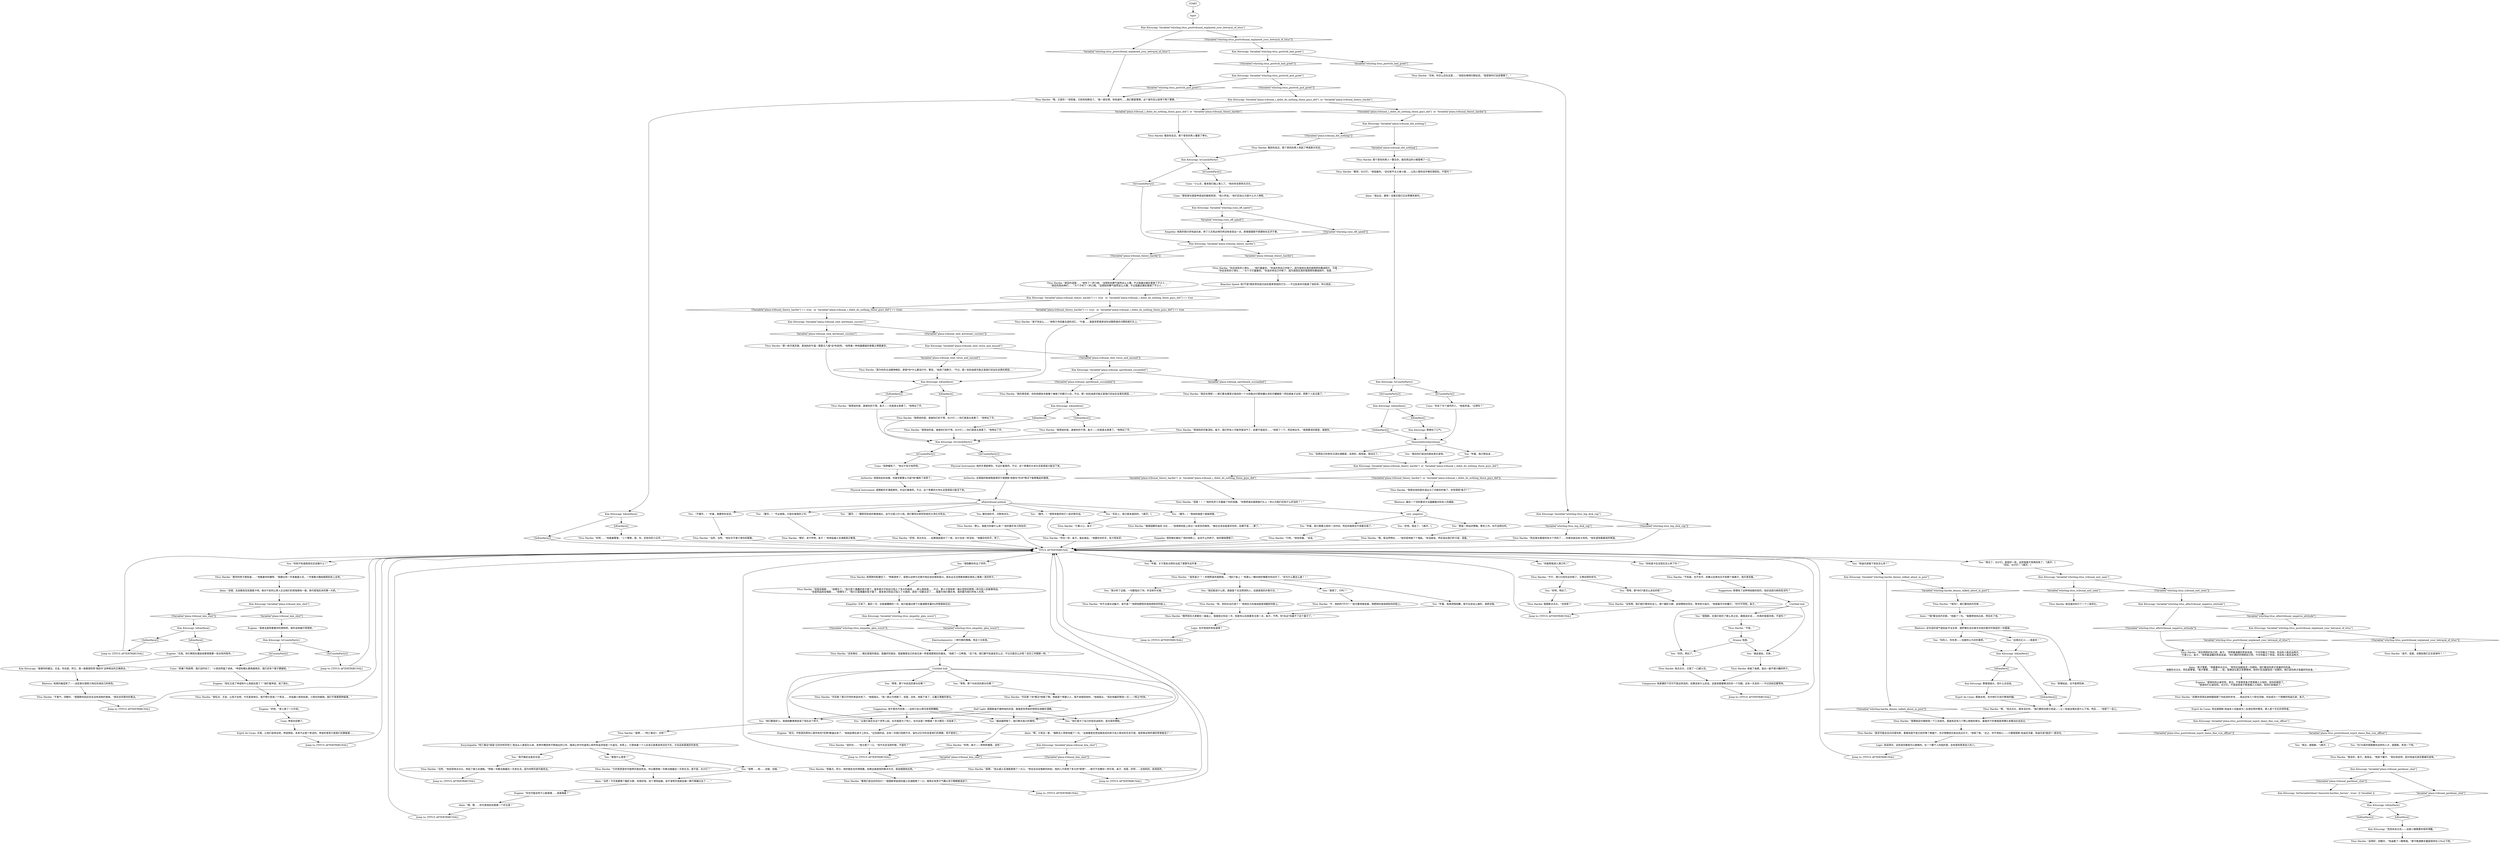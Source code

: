 # WHIRLING F1 / TITUS ALAIN AND EUGENE
# Dialogue with Hardie and the surviving boys
# ==================================================
digraph G {
	  0 [label="START"];
	  1 [label="input"];
	  2 [label="Eugene: “现在又成了坤诺和什么狗屁玩意了？”他盯着坤诺，挠了挠头。"];
	  3 [label="Eugene: “好吧。”男人抿了一口牛奶。"];
	  4 [label="You: （握手。）“不必谢我，只是在做我的工作。”"];
	  5 [label="You: （握手。）“我他妈就是个超级明星。”"];
	  6 [label="Titus Hardie: “看你的样子就知道……”他看着你的绷带。“我建议你一手拿着威士忌，一手搂着大胸姑娘爬到床上去吧。”"];
	  7 [label="You: “越说越阴暗了。我们聊点高兴的事吧。”"];
	  8 [label="Alain: “嘿，嘿……你可真他妈会搅黄一个好主意！”"];
	  9 [label="You: “彼此彼此，兄弟。”"];
	  10 [label="Kim Kitsuragi: IsKimHere()"];
	  11 [label="IsKimHere()", shape=diamond];
	  12 [label="!(IsKimHere())", shape=diamond];
	  13 [label="Titus Hardie: 那个受伤的男人一瞥见你，就往旁边的小碗里唾了一口。"];
	  14 [label="Empathy: 他真的很讨厌哈迪兄弟，停了几天思必得仍然没有改变这一点。即使提图斯不搭理他也无济于事。"];
	  15 [label="Jump to: [TITUS AFTERTRIBUNAL]"];
	  16 [label="You: （握手。）“很荣幸能同你们一起并肩作战。”"];
	  17 [label="You: （不握手。）“听着，我要和你谈谈。”"];
	  18 [label="You: “你能帮我进入港口吗？”"];
	  19 [label="Eugene: “老兄，中枪真的把你心里所有的*恐惧*都逼出来了。”他抬起埋在桌子上的头。“记住我的话。总有一天我们回顾今天，留在记忆中的会是他们的勇敢，而不是死亡。”"];
	  20 [label="Titus Hardie: “说的对……”他又抿了一口。“但今天还没到时候，不是吗？”"];
	  21 [label="Titus Hardie: “是啊。”他从威士忌酒瓶里喝了一大口。“得去告诉安格斯的妈妈，他的儿子获得了多大的*荣誉*……她可不会像你一样乐观，条子。但是，好吧……去他妈的。各得其所。”"];
	  22 [label="Jump to: [TITUS AFTERTRIBUNAL]"];
	  23 [label="Titus Hardie: “‘或多或少’？！你想把谋杀栽倒我……*我们*身上！”有那么一瞬间他好像要对你动手了。“你为什么要这么做？！”"];
	  24 [label="Jump to: [TITUS AFTERTRIBUNAL]"];
	  25 [label="Kim Kitsuragi: IsKimHere()"];
	  26 [label="IsKimHere()", shape=diamond];
	  27 [label="!(IsKimHere())", shape=diamond];
	  28 [label="Empathy: 想到格伦躺在广场的地砖上，血流不止的样子，他的喉咙哽咽了。"];
	  29 [label="Cuno: 坤诺也安静了。"];
	  30 [label="Titus Hardie: “说得好，四眼仔。”哈迪看了一眼啤酒。“那今晚酒精含量就保持在12%以下吧。”"];
	  31 [label="Jump to: [TITUS AFTERTRIBUNAL]"];
	  32 [label="Titus Hardie: “我还在想呢——我们要去哪里才能找到一个大到能对付那些罐头货的开罐器呢？然后疯条子出现，把那个人给点着了。”"];
	  33 [label="You: “那是一种战术策略。警务工作。你不会明白的。”"];
	  34 [label="Eugene: “见鬼，你们俩现在看起来都很需要一些女性的陪伴。”"];
	  35 [label="Titus Hardie: “还有格伦……格伦是我的朋友。我最好的朋友。我就像爱自己的亲兄弟一样爱我那疯狂的基友。”他抿了一口啤酒。“没了他，我们都不知道该怎么过，不过又能怎么办呢？这份工作跟屎一样。”"];
	  36 [label="You: “从我们诞生在这个世界上起，似乎就是为了死亡。也许这是一种救赎？至少都在一天结束了。”"];
	  37 [label="Titus Hardie: “不知道，也不在乎。如果以后再也见不到那个臭婊子，我乐意至极。”"];
	  38 [label="Cuno: “那些家伙就是坤诺说的娘炮军团，”他小声说。“他们还自以为是什么大人物呢。”"];
	  39 [label="Suggestion: 他不喜欢丹尼斯——这样只会让情况变得更糟糕。"];
	  40 [label="Kim Kitsuragi: “谢谢你的建议，尤金。你也是，阿兰。我一直都很欣赏‘吸奶仔’这种表达的正确用法。”"];
	  41 [label="Jump to: [TITUS AFTERTRIBUNAL]"];
	  43 [label="Titus Hardie: “不行，港口已经完全封锁了。艾弗拉特的命令。”"];
	  44 [label="Titus Hardie: “但是安格斯……”他哽住了。“他只是个愚蠢的孩子罢了。根本意识不到自己陷入了多大的麻烦……那么相信我……不过，那小子很有种！像头愤怒的胖熊一样为别人的破事而战。”\n“但是莉兹和安格斯……”他哽住了。“他们只是愚蠢的孩子罢了。根本意识到自己陷入了大麻烦，直到一切都太迟了……我要为他们俩负责。真的要为他们所有人负责。”"];
	  45 [label="You: “边境式正义——我喜欢！”"];
	  46 [label="You: “我还能说什么呢，我就是个无法预测的人，这就是我的办事方式。”"];
	  47 [label="Titus Hardie: “我想说的是，谢谢你们的干预，伙计们——你们真是太英勇了。”他伸出了手。"];
	  48 [label="Titus Hardie: 看到你走近，那个受伤的男人攥紧了拳头。"];
	  49 [label="Kim Kitsuragi: Variable[\"whirling.titus_tribunal_exit_seen\"]"];
	  50 [label="Variable[\"whirling.titus_tribunal_exit_seen\"]", shape=diamond];
	  51 [label="!(Variable[\"whirling.titus_tribunal_exit_seen\"])", shape=diamond];
	  52 [label="Logic: 也许他说的有些道理？"];
	  53 [label="Kim Kitsuragi: Variable[\"whirling.titus_empathy_glen_worst\"]"];
	  54 [label="Variable[\"whirling.titus_empathy_glen_worst\"]", shape=diamond];
	  55 [label="!(Variable[\"whirling.titus_empathy_glen_worst\"])", shape=diamond];
	  56 [label="Rhetoric: 他真的被逗笑了——这些家伙很努力地在扮演自己的角色。"];
	  57 [label="Cuno: “悲痛个狗屁啊，我们没时间了，”小孩突然插了进来。“坤诺和猪头要再接再厉。我们还有个案子要破呢。”"];
	  58 [label="Esprit de Corps: 见鬼，让他们哀悼去吧，坤诺想到。本来不必是个笑话的。坤诺的意思只是我们还要破案……"];
	  59 [label="Kim Kitsuragi: “危险尚未过去——这座小镇需要你保持清醒。”"];
	  60 [label="Titus Hardie: “我会的，条子。我保证。”他放下罐子。“现在快走吧，因为哈迪兄弟还要痛饮哀悼。”"];
	  61 [label="Titus Hardie: “你这该死的小滑头……”他打量着你。“你该庆幸自己中枪了，因为我现在真的很想把你撕成碎片，可是……”\n“你这该死的小滑头……”大个子打量着你。“你该庆幸自己中枪了，因为我现在真的很想把你撕成碎片，但是……”"];
	  62 [label="Kim Kitsuragi: Variable[\"plaza.tribunal_kim_shot\"]"];
	  63 [label="Variable[\"plaza.tribunal_kim_shot\"]", shape=diamond];
	  64 [label="!(Variable[\"plaza.tribunal_kim_shot\"])", shape=diamond];
	  65 [label="Alain: “当然！今天我要喝个酩酊大醉，吃顿好饭，找个漂亮姑娘，说不准明天我就会被一辆汽車碾过去了……”"];
	  66 [label="Titus Hardie: “滚开，混蛋，没看到我们正在哀悼吗？！”"];
	  67 [label="Titus Hardie: “丹尼斯？那只可怜的老鼠也死了。”他摇摇头。“我一直以为他跑了。但是，没有，他留下来了。又蠢又勇敢的家伙。”"];
	  68 [label="Titus Hardie: “既然现在大家都在一条船上，我就放过你这一次，但是你以后真要多注意一点，条子。不然，你*永远*也破不了这个案子了。”"];
	  69 [label="Kim Kitsuragi: IsCunoInParty()"];
	  70 [label="IsCunoInParty()", shape=diamond];
	  71 [label="!(IsCunoInParty())", shape=diamond];
	  72 [label="Kim Kitsuragi: IsCunoInParty()"];
	  73 [label="IsCunoInParty()", shape=diamond];
	  74 [label="!(IsCunoInParty())", shape=diamond];
	  75 [label="You: “再见，提图斯。”[离开。]"];
	  76 [label="You: “听着，我只想谈谈……”"];
	  77 [label="Titus Hardie: “当然，当然。”他似乎不甚介意你的粗鲁。"];
	  78 [label="Alain: “没错，去加姆洛克找莫妮卡吧。她对于如何让男人忘记他们的烦恼很有一套。她可是瑞瓦肖的第一大奶。”"];
	  79 [label="Titus Hardie: “好吧，条子——狗狗和雏菊，说吧！”"];
	  80 [label="Cuno: “小心点，看来我们碰上事儿了。”他向你会意地点点头。"];
	  81 [label="Electrochemistry: 一种可靠的策略。而且十分有效。"];
	  82 [label="Kim Kitsuragi: Variable[\"plaza.tribunal_theory_hardie\"]  or  Variable[\"plaza.tribunal_i_didnt_do_nothing_those_guys_did\"]"];
	  83 [label="Variable[\"plaza.tribunal_theory_hardie\"]  or  Variable[\"plaza.tribunal_i_didnt_do_nothing_those_guys_did\"]", shape=diamond];
	  84 [label="!(Variable[\"plaza.tribunal_theory_hardie\"]  or  Variable[\"plaza.tribunal_i_didnt_do_nothing_those_guys_did\"])", shape=diamond];
	  85 [label="You: “听着，我只需要占用你一点时间，然后你就再也不用看见我了。”"];
	  86 [label="Jump to: [TITUS AFTERTRIBUNAL]"];
	  87 [label="Titus Hardie: “*首先*，我们要找到丹尼斯……”"];
	  88 [label="Kim Kitsuragi: 警督摇摇头，但什么也没说。"];
	  89 [label="Titus Hardie: “不是。”"];
	  90 [label="Titus Hardie: “你不太擅长动脑子，是不是？”他把他肥硕的食指伸到你的脸上。"];
	  91 [label="Titus Hardie: “呃，你的办法烂透了！”他用巨大的食指直直地戳到你脸上。"];
	  92 [label="Jump to: [TITUS AFTERTRIBUNAL]"];
	  93 [label="Kim Kitsuragi: Variable[\"whirling.cuno_off_speed\"]"];
	  94 [label="Variable[\"whirling.cuno_off_speed\"]", shape=diamond];
	  95 [label="!(Variable[\"whirling.cuno_off_speed\"])", shape=diamond];
	  96 [label="Titus Hardie: “那一枪可真厉害。真他妈的牛逼！那群王八蛋*没*料到吧。”他带着一种毋庸置疑的尊重之情看着你。"];
	  97 [label="Rhetoric: 最后一个词的重读方法蕴藏着对你本人的威胁。"];
	  98 [label="You: （握手。）“跟即将到来的黄昏相比，这不过是小打小闹。我们都将在即将到来的大净化中死去。”"];
	  99 [label="very_negative"];
	  100 [label="Titus Hardie: “没有啊。我们就打算待在这儿，喝个酩酊大醉，哀悼牺牲的同志，等待老大指示。”他摇着手中的罐子。“时代不同啦，条子。”"];
	  101 [label="Titus Hardie: “敬我们逝去的同志们！”提图斯举起他的威士忌酒瓶喝了一口，喝得太有男子气概以至于眼睛都湿润了。"];
	  102 [label="Titus Hardie: “我猜我会仔细审视一下工会成员。里面肯定有几个野心勃勃的家伙，最喜欢干的事就是用爆头来推动社会民主。”"];
	  103 [label="You: “等等，那个叫尚克的家伙在哪？”"];
	  104 [label="Titus Hardie: “丹尼斯？你*看见*他跑了啊。他就是个卑鄙小人，我不该相信他的。”他摇摇头。“现在他最好跑快一点——*真正*的快。”"];
	  105 [label="Untitled hub"];
	  106 [label="Esprit de Corps: 而且提图斯·哈迪本人也能成为一名很优秀的警官。那人是个天生的领导者。"];
	  107 [label="Kim Kitsuragi: Variable[\"plaza.tribunal_gardener_shot\"]"];
	  108 [label="Variable[\"plaza.tribunal_gardener_shot\"]", shape=diamond];
	  109 [label="!(Variable[\"plaza.tribunal_gardener_shot\"])", shape=diamond];
	  110 [label="You: “别把自己的悲伤沉浸在酒精里。没用的，相信我，我试过了。”"];
	  111 [label="Titus Hardie: “真他妈的印象深刻，条子。我们所有人可能早就没气了，如果不是因为……”他顿了一下，然后伸出手。“我想要说的就是，谢谢你。”"];
	  112 [label="Titus Hardie: “那好，来干杯吧，条子！”他举起威士忌酒瓶表示敬意。"];
	  113 [label="Titus Hardie: “现在照顾好自己吧，条子，”他带着温暖的笑容说道。“今天你躲过了死劫，但没有人能走运两次。”\n“万事小心，条子，”他带着温暖的笑容说道。“你们俩好好照顾自己吧，今天你躲过了死劫，但没有人能走运两次。”"];
	  114 [label="Titus Hardie: “如果你觉得这身制服阻碍了你前进的步伐……我这还有几个职位空缺。你会成为一个很棒的哈迪兄弟，条子。”"];
	  115 [label="You: “很抱歉你失去了同伴。”"];
	  116 [label="Kim Kitsuragi: Variable[\"whirling.hardie_dennis_talked_about_in_post\"]"];
	  117 [label="Variable[\"whirling.hardie_dennis_talked_about_in_post\"]", shape=diamond];
	  118 [label="!(Variable[\"whirling.hardie_dennis_talked_about_in_post\"])", shape=diamond];
	  119 [label="Alain: “*我*要去找丹尼斯。”他插了一句。“我要把他找出来，然后杀了他。”"];
	  120 [label="Titus Hardie: “嗯，”他点点头，根本没在听。“我们要抓住那只老鼠——让丫知道当懦夫是什么下场。然后……”他想了一会儿。"];
	  121 [label="Esprit de Corps: 那就去吧。也许他们只会打断他的腿。"];
	  122 [label="Kim Kitsuragi: Variable[\"plaza.tribunal_did_nothing\"]"];
	  123 [label="Variable[\"plaza.tribunal_did_nothing\"]", shape=diamond];
	  124 [label="!(Variable[\"plaza.tribunal_did_nothing\"])", shape=diamond];
	  125 [label="Kim Kitsuragi: IsKimHere()"];
	  126 [label="IsKimHere()", shape=diamond];
	  127 [label="!(IsKimHere())", shape=diamond];
	  128 [label="Physical Instrument: 他的手满是擦伤，半边打着膏药。不过，这个笨重的大块头还是很高兴能活下来。"];
	  129 [label="Titus Hardie: “嗑类固醇的迪克·马伦……”他青肿的脸上掠过一丝悲伤的微笑。“格伦应该会挺喜欢你的，如果不是……算了。”"];
	  130 [label="Eugene: “或者去医院看看你的搭档吧，我听说他被打得很惨。”"];
	  131 [label="You: “他们都是好人。我很抱歉事情变成了现在这个样子。”"];
	  132 [label="Titus Hardie: “悠着点，阿兰。他的朋友也伤得很重。如果这就是他的解决方式，我说就随他去吧。”"];
	  133 [label="Eugene: “你也可能会死于心脏衰竭……或者梅毒？”"];
	  134 [label="Kim Kitsuragi: Variable[\"whirling.titus_aftertribunal_negative_attitude\"]"];
	  135 [label="Variable[\"whirling.titus_aftertribunal_negative_attitude\"]", shape=diamond];
	  136 [label="!(Variable[\"whirling.titus_aftertribunal_negative_attitude\"])", shape=diamond];
	  137 [label="You: “我慌了，行吗？”"];
	  138 [label="Drama: 他是。"];
	  139 [label="Composure: 他紧绷的下巴可不是这样说的。如果说有什么的话，这是他需要解决的另一个问题。总有一天会的——不过目前还要等待。"];
	  140 [label="Titus Hardie: “甚至可能会去问问提布斯，看看他是不是已经厌倦了换窗户，也许想跟他兄弟去找点乐子。”他顿了顿。“总之，你不用担心——只要提图斯·哈迪还活着，哈迪兄弟*就会*一直存在。”"];
	  141 [label="You: “提图斯，在我们经历了那么多之后，跟我说实话……你真的很喜欢她，不是吗？”"];
	  142 [label="Titus Hardie: “不，他妈的*不行*！”他沉重地喘息着，把肥硕的食指伸到你的脸上。"];
	  143 [label="Kim Kitsuragi: IsCunoInParty()"];
	  144 [label="IsCunoInParty()", shape=diamond];
	  145 [label="!(IsCunoInParty())", shape=diamond];
	  146 [label="thisiswhatyouhavetosay"];
	  147 [label="You: “RCM真的很需要你这样的人才，提图斯。考虑一下吧。”"];
	  148 [label="Titus Hardie: “疯狂的混蛋……”他吹了一声口哨。“没想到你脾气居然这么火爆，不过我最近确实看错了不少人……”\n“疯狂的狗杂种们……”大个子吹了一声口哨。“没想到你脾气居然这么火爆，不过我最近确实看错了不少人……”"];
	  149 [label="Alain: “滚出去，废物！没看见我们正在祭奠死者吗。”"];
	  150 [label="Kim Kitsuragi: Variable[\"plaza.tribunal_spiritbomb_succeeded\"]"];
	  151 [label="Variable[\"plaza.tribunal_spiritbomb_succeeded\"]", shape=diamond];
	  152 [label="!(Variable[\"plaza.tribunal_spiritbomb_succeeded\"])", shape=diamond];
	  153 [label="You: 握住他的手，沉默地点头。"];
	  154 [label="You: “你知道卡拉洁现在怎么样了吗？”"];
	  155 [label="You: “等等，那*你们*是怎么进去的呢？”"];
	  156 [label="Titus Hardie: “嘿，又是你！”他笑着，已经有些醉态了。“我一直在想，你知道吗……我们都是警察。这个城市足以容得下两个警察。”"];
	  157 [label="Cuno: “你杀了半个城市的人，”他低声道。“记得吗？”"];
	  158 [label="Kim Kitsuragi: IsKimHere()"];
	  159 [label="IsKimHere()", shape=diamond];
	  160 [label="!(IsKimHere())", shape=diamond];
	  161 [label="Jump to: [TITUS AFTERTRIBUNAL]"];
	  162 [label="Kim Kitsuragi: Variable[\"whirling.titus_posttribunal_explained_your_betrayal_of_titus\"]"];
	  163 [label="Variable[\"whirling.titus_posttribunal_explained_your_betrayal_of_titus\"]", shape=diamond];
	  164 [label="!(Variable[\"whirling.titus_posttribunal_explained_your_betrayal_of_titus\"])", shape=diamond];
	  165 [label="Kim Kitsuragi: SetVariableValue(\"character.hardies_heroes\", true) --[[ Variable[ ]]"];
	  166 [label="aftertribunal prehub"];
	  167 [label="Titus Hardie: “万事小心，条子！”"];
	  168 [label="Titus Hardie: “好吧，阳光先生……如果我屁股中了一枪，估计也会一样沮丧。”他握住你的手，笑了。"];
	  169 [label="You: “听着，关于我有点把你当成了替罪羊这件事……”"];
	  170 [label="Jump to: [TITUS AFTERTRIBUNAL]"];
	  171 [label="You: “我不确定这是否合适……”"];
	  172 [label="Titus Hardie: “我想说的是，谢谢你的干预，条子——你真是太英勇了。”他伸出了手。"];
	  173 [label="Titus Hardie: “天呐，你怎么还在这里……”他现在喝得烂醉如泥。“我受够你们这些警察了。”"];
	  174 [label="Titus Hardie: “好吧……”他看着警督。“三个警察。我、你、还有你的小伙伴。”"];
	  175 [label="Titus Hardie: 看到你走近，那个受伤的男人举起了啤酒表示欢迎。"];
	  176 [label="Titus Hardie: “不客气，四眼仔，”提图斯的回应完全没有讽刺的意味。“我完全同意你的看法。”"];
	  177 [label="Titus Hardie: “看吧，伙计们，”他指着你。“这位和平主义者小姐……让别人替你动手确实很轻松，不是吗？”"];
	  178 [label="Titus Hardie: “那么，我能为你做什么呢？”他的握手有力而友好。"];
	  179 [label="Jump to: [TITUS AFTERTRIBUNAL]"];
	  180 [label="You: “他们是为了自己的信念战死的，是光荣的牺牲。”"];
	  181 [label="You: “即便如此，也不能带回来……”"];
	  182 [label="Encyclopedia: *死亡象征*或是‘记住你终将死亡’是自从人类诞生以来，各种宗教团体不断抛出的口号，强调尘世中的虚荣心和所有追求皆是一片虚无。本质上，它意味着一个人应该正直善良地活在今生，才会迎来更美好的来世。"];
	  183 [label="Authority: 他是如此的自傲，你甚至都要认为是*他*缓和了局势了。"];
	  184 [label="Suggestion: 即便有了这种地狱般的经历，他还会因为她而苦涩吗？"];
	  185 [label="You: “哈迪兄弟接下来会怎么样？”"];
	  186 [label="You: “你知不知道我现在应该做什么？”"];
	  187 [label="You: “再见了，伙计们。表现好一些，这样我就不用再回来了。”[离开。]\n“回见，伙计们！”[离开。]"];
	  188 [label="Titus Hardie: “当然。”他自信地点点头，举起了威士忌酒瓶。“把每一天都当做最后一天来生活，因为你明天就可能死去。”"];
	  189 [label="Cuno: “局势缓和了，”他过于官方地声明。"];
	  190 [label="Kim Kitsuragi: IsCunoInParty()"];
	  191 [label="IsCunoInParty()", shape=diamond];
	  192 [label="!(IsCunoInParty())", shape=diamond];
	  193 [label="Authority: 这里面的致谢程度等同于提图斯·哈提在*任何*情况下能聚集起的极限。"];
	  194 [label="You: “等等，那个叫尚克的家伙在哪？”"];
	  195 [label="Untitled hub"];
	  196 [label="Kim Kitsuragi: Variable[\"plaza.tribunal_theory_hardie\"] == true   or  Variable[\"plaza.tribunal_i_didnt_do_nothing_those_guys_did\"] == true"];
	  197 [label="Variable[\"plaza.tribunal_theory_hardie\"] == true   or  Variable[\"plaza.tribunal_i_didnt_do_nothing_those_guys_did\"] == true", shape=diamond];
	  198 [label="!(Variable[\"plaza.tribunal_theory_hardie\"] == true   or  Variable[\"plaza.tribunal_i_didnt_do_nothing_those_guys_did\"] == true)", shape=diamond];
	  199 [label="You: “我向你们逝去的朋友表示哀悼。”"];
	  200 [label="Titus Hardie: “我为你的主动精神喝彩，即使*你*什么都没打中，警官。”他挠了挠脖子。“不过，那一刻的迷惑可能正是我们还站在这里的原因……”"];
	  201 [label="Titus Hardie: “我想这他妈是你滚出马丁内斯的时候了，你觉得呢*条子*？”"];
	  202 [label="You: “好吧，我走了。”[离开。]"];
	  203 [label="Kim Kitsuragi: Variable[\"plaza.tribunal_kim_shot\"]"];
	  204 [label="Variable[\"plaza.tribunal_kim_shot\"]", shape=diamond];
	  205 [label="!(Variable[\"plaza.tribunal_kim_shot\"])", shape=diamond];
	  206 [label="Jump to: [TITUS AFTERTRIBUNAL]"];
	  207 [label="Titus Hardie: 他耸了耸肩，装出一副不感兴趣的样子。"];
	  208 [label="Titus Hardie: 他点点头，又抿了一口威士忌。"];
	  209 [label="Titus Hardie: “而且我也看错你有大个鸡鸡了……你根本就没有大鸡鸡。”他失望地看着他的啤酒。"];
	  210 [label="Titus Hardie: 他迅速向你行了一个二指军礼。"];
	  211 [label="Kim Kitsuragi: Variable[\"plaza.tribunal_theory_hardie\"]"];
	  212 [label="Variable[\"plaza.tribunal_theory_hardie\"]", shape=diamond];
	  213 [label="!(Variable[\"plaza.tribunal_theory_hardie\"])", shape=diamond];
	  214 [label="Titus Hardie: “鉴于你这么……”他努力寻找着合适的词汇，“牛逼……我甚至愿意原谅你试图把谋杀归罪到我们头上。”"];
	  215 [label="Titus Hardie: “哦，我当然明白……”他厌恶地做了个鬼脸。“有话就说，然后滚出我们的卡座，混蛋。”"];
	  216 [label="TITUS AFTERTRIBUNAL"];
	  217 [label="Alain: “疯子警察。”他看着你点点头。“祝你在加姆洛克一切顺利。他们都说伤疤才是最好的纹身。”\n他朝你点点头，然后是警督。“疯子警察……还有……呃，我猜这位是正常警察吧。祝你们在加姆洛克一切顺利。他们说伤疤才是最好的纹身。”"];
	  218 [label="Eugene: “感谢你的以身犯险，老兄。不是很多条子愿意踏入火线的，但你却做到了。”\n“感谢你们以身犯险，伙计们。不是很多条子愿意踏入火线的，但你们却做到了。”"];
	  219 [label="Rhetoric: 这句话的语气是如此平淡无奇，就好像在谈论每天在街区散步时拿起的一份晨报。"];
	  220 [label="You: “那是什么意思？”"];
	  221 [label="Titus Hardie: “它的意思是你可能明天就会死去，所以要把每一天都当做最后一天来生活。是不是，伙计们？”"];
	  222 [label="You: “我分析了证据，一切都指向了你。并没有针对谁。”"];
	  223 [label="Kim Kitsuragi: IsKimHere()"];
	  224 [label="IsKimHere()", shape=diamond];
	  225 [label="!(IsKimHere())", shape=diamond];
	  226 [label="Titus Hardie: “我想说的是，谢谢你的干预，条子——你真是太英勇了。”他伸出了手。"];
	  227 [label="Kim Kitsuragi: Variable[\"whirling.titus_posttrib_gud_greet\"]"];
	  228 [label="Variable[\"whirling.titus_posttrib_gud_greet\"]", shape=diamond];
	  229 [label="!(Variable[\"whirling.titus_posttrib_gud_greet\"])", shape=diamond];
	  230 [label="Empathy: 它来了。最后一次，也是最糟糕的一次。他只能通过喝下大量酒精含量8%的啤酒来应对。"];
	  231 [label="Kim Kitsuragi: Variable[\"plaza.titus_posttribunal_esprit_damn_fine_rcm_officer\"]"];
	  232 [label="Variable[\"plaza.titus_posttribunal_esprit_damn_fine_rcm_officer\"]", shape=diamond];
	  233 [label="!(Variable[\"plaza.titus_posttribunal_esprit_damn_fine_rcm_officer\"])", shape=diamond];
	  234 [label="Kim Kitsuragi: Variable[\"plaza.tribunal_shot_twice_and_missed\"]"];
	  235 [label="Variable[\"plaza.tribunal_shot_twice_and_missed\"]", shape=diamond];
	  236 [label="!(Variable[\"plaza.tribunal_shot_twice_and_missed\"])", shape=diamond];
	  237 [label="Titus Hardie: “混蛋！！！”他的吼声几乎震破了你的耳膜。“你想把谋杀栽倒我们头上！你认为我们还有什么好谈的？！”"];
	  238 [label="Titus Hardie: “行吧，”他咕哝着。“谈谈。”"];
	  239 [label="Titus Hardie: “你也一样，条子。彼此彼此。”他握住你的手，有力而友好。"];
	  240 [label="Kim Kitsuragi: IsKimHere()"];
	  241 [label="IsKimHere()", shape=diamond];
	  242 [label="!(IsKimHere())", shape=diamond];
	  243 [label="Jump to: [TITUS AFTERTRIBUNAL]"];
	  244 [label="Alain: “啊，少来这一套，”梅斯克人愤怒地插了一句。“这就像是忽悠加姆洛克的孩子加入帮派的花言巧语，我受够这种所谓的荣誉废话了！”"];
	  245 [label="You: “你的人，你负责——去做你认为对的事吧。”"];
	  246 [label="You: “是啊……呃……没错，没错。”"];
	  247 [label="You: “听着，我真得很抱歉。我不应该这么做的，请原谅我。”"];
	  248 [label="Physical Instrument: 提图斯的手满是擦伤，半边打着膏药。不过，这个笨重的大块头还是很高兴能活下来。"];
	  249 [label="Half Light: 提图斯毫不掩饰他的厌恶。极度悲伤带来的愤怒在他胸中沸腾。"];
	  250 [label="Reaction Speed: 他*不是*很欣赏你因为凶杀案责怪他的行为——不过后来你可能救了他的命，所以他说……"];
	  251 [label="You: “实际上，我只是来道别的。”[离开。]"];
	  252 [label="You: “好吧，明白了。”"];
	  253 [label="Titus Hardie: 提图斯点点头。“还有呢？”"];
	  254 [label="Kim Kitsuragi: Variable[\"whirling.titus_posttribunal_explained_your_betrayal_of_titus\"]"];
	  255 [label="Variable[\"whirling.titus_posttribunal_explained_your_betrayal_of_titus\"]", shape=diamond];
	  256 [label="!(Variable[\"whirling.titus_posttribunal_explained_your_betrayal_of_titus\"])", shape=diamond];
	  257 [label="You: “好的，明白了。”"];
	  258 [label="Titus Hardie: “我想说的是，谢谢你们的干预，伙计们——你们真是太英勇了。”他伸出了手。"];
	  259 [label="Kim Kitsuragi: Variable[\"whirling.titus_posttrib_bad_greet\"]"];
	  260 [label="Variable[\"whirling.titus_posttrib_bad_greet\"]", shape=diamond];
	  261 [label="!(Variable[\"whirling.titus_posttrib_bad_greet\"])", shape=diamond];
	  262 [label="Logic: 他说得对。这些成员都是可以替换的。在一个数千人的组织里，会有很多愿意加入的人。"];
	  263 [label="Titus Hardie: “放松点，尤金，让孩子去吧。今天是哀悼日，我不想它变成一个笑话……你追着小孩到处跑，小孩叫你娘炮。我们不需要那种破事。”"];
	  264 [label="Jump to: [TITUS AFTERTRIBUNAL]"];
	  265 [label="Kim Kitsuragi: Variable[\"plaza.tribunal_shot_kortenaer_success\"]"];
	  266 [label="Variable[\"plaza.tribunal_shot_kortenaer_success\"]", shape=diamond];
	  267 [label="!(Variable[\"plaza.tribunal_shot_kortenaer_success\"])", shape=diamond];
	  268 [label="Titus Hardie: “我的意思是，你的投掷技术就像个嗑嗨了的瞎子小丑，不过，那一刻的迷惑可能正是我们还站在这里的原因……”"];
	  269 [label="Titus Hardie: 他青肿的脸僵住了。“特奥很老了。我想以这种方式离开他应该会感到高兴。我永远无法想象他躺在病床上奄奄一息的样子。”"];
	  270 [label="Kim Kitsuragi: IsKimHere()"];
	  271 [label="IsKimHere()", shape=diamond];
	  272 [label="!(IsKimHere())", shape=diamond];
	  273 [label="Titus Hardie: “是啊……*死亡象征*，对吧？”"];
	  274 [label="Kim Kitsuragi: Variable[\"plaza.tribunal_i_didnt_do_nothing_those_guys_did\"]  or  Variable[\"plaza.tribunal_theory_hardie\"]"];
	  275 [label="Variable[\"plaza.tribunal_i_didnt_do_nothing_those_guys_did\"]  or  Variable[\"plaza.tribunal_theory_hardie\"]", shape=diamond];
	  276 [label="!(Variable[\"plaza.tribunal_i_didnt_do_nothing_those_guys_did\"]  or  Variable[\"plaza.tribunal_theory_hardie\"])", shape=diamond];
	  277 [label="Kim Kitsuragi: Variable[\"whirling.titus_big_dick_cop\"]"];
	  278 [label="Variable[\"whirling.titus_big_dick_cop\"]", shape=diamond];
	  279 [label="!(Variable[\"whirling.titus_big_dick_cop\"])", shape=diamond];
	  280 [label="Kim Kitsuragi: 警督叹了口气。"];
	  0 -> 1
	  1 -> 162
	  2 -> 263
	  3 -> 29
	  4 -> 112
	  5 -> 129
	  6 -> 78
	  7 -> 79
	  8 -> 22
	  9 -> 207
	  10 -> 11
	  10 -> 12
	  11 -> 174
	  12 -> 216
	  13 -> 177
	  14 -> 211
	  15 -> 216
	  16 -> 239
	  17 -> 77
	  18 -> 43
	  19 -> 20
	  20 -> 243
	  21 -> 206
	  22 -> 216
	  23 -> 46
	  23 -> 137
	  23 -> 222
	  23 -> 247
	  24 -> 216
	  25 -> 26
	  25 -> 27
	  26 -> 258
	  27 -> 172
	  28 -> 216
	  29 -> 58
	  31 -> 216
	  32 -> 111
	  33 -> 215
	  34 -> 40
	  35 -> 195
	  36 -> 19
	  37 -> 184
	  38 -> 93
	  39 -> 131
	  39 -> 180
	  39 -> 36
	  39 -> 7
	  40 -> 56
	  41 -> 216
	  43 -> 155
	  43 -> 252
	  44 -> 230
	  45 -> 270
	  46 -> 91
	  47 -> 190
	  48 -> 143
	  49 -> 50
	  49 -> 51
	  50 -> 210
	  51 -> 134
	  52 -> 24
	  53 -> 54
	  53 -> 55
	  54 -> 81
	  55 -> 35
	  56 -> 176
	  57 -> 2
	  58 -> 31
	  59 -> 30
	  60 -> 107
	  61 -> 250
	  62 -> 64
	  62 -> 63
	  63 -> 132
	  64 -> 21
	  65 -> 133
	  67 -> 39
	  68 -> 52
	  69 -> 70
	  69 -> 71
	  70 -> 157
	  71 -> 125
	  72 -> 73
	  72 -> 74
	  73 -> 57
	  74 -> 161
	  76 -> 82
	  77 -> 216
	  78 -> 203
	  79 -> 243
	  80 -> 38
	  81 -> 35
	  82 -> 83
	  82 -> 84
	  83 -> 237
	  84 -> 201
	  85 -> 238
	  86 -> 216
	  87 -> 119
	  88 -> 121
	  89 -> 138
	  90 -> 68
	  91 -> 68
	  92 -> 216
	  93 -> 94
	  93 -> 95
	  94 -> 14
	  95 -> 211
	  96 -> 25
	  97 -> 99
	  98 -> 168
	  99 -> 33
	  99 -> 202
	  99 -> 85
	  100 -> 86
	  101 -> 264
	  102 -> 140
	  103 -> 67
	  104 -> 249
	  105 -> 9
	  105 -> 141
	  105 -> 257
	  106 -> 231
	  107 -> 108
	  107 -> 109
	  108 -> 158
	  109 -> 165
	  110 -> 82
	  111 -> 190
	  112 -> 216
	  113 -> 217
	  114 -> 106
	  115 -> 269
	  116 -> 117
	  116 -> 118
	  117 -> 87
	  118 -> 102
	  119 -> 219
	  120 -> 102
	  121 -> 120
	  122 -> 123
	  122 -> 124
	  123 -> 13
	  124 -> 175
	  125 -> 126
	  125 -> 127
	  126 -> 280
	  127 -> 146
	  128 -> 193
	  129 -> 28
	  130 -> 72
	  131 -> 273
	  132 -> 101
	  133 -> 8
	  134 -> 136
	  134 -> 135
	  135 -> 254
	  136 -> 113
	  137 -> 142
	  138 -> 9
	  138 -> 257
	  139 -> 92
	  140 -> 262
	  141 -> 89
	  142 -> 68
	  143 -> 144
	  143 -> 145
	  144 -> 80
	  145 -> 211
	  146 -> 76
	  146 -> 110
	  146 -> 199
	  147 -> 60
	  148 -> 196
	  149 -> 69
	  150 -> 152
	  150 -> 151
	  151 -> 32
	  152 -> 268
	  153 -> 178
	  154 -> 37
	  155 -> 100
	  156 -> 10
	  157 -> 146
	  158 -> 160
	  158 -> 159
	  159 -> 59
	  161 -> 216
	  162 -> 163
	  162 -> 164
	  163 -> 156
	  164 -> 259
	  165 -> 158
	  166 -> 98
	  166 -> 4
	  166 -> 5
	  166 -> 16
	  166 -> 17
	  166 -> 153
	  166 -> 251
	  168 -> 216
	  169 -> 23
	  170 -> 216
	  171 -> 188
	  172 -> 190
	  173 -> 277
	  174 -> 216
	  175 -> 143
	  176 -> 15
	  177 -> 149
	  178 -> 216
	  179 -> 216
	  180 -> 244
	  181 -> 120
	  182 -> 171
	  182 -> 220
	  182 -> 246
	  183 -> 248
	  184 -> 105
	  185 -> 116
	  186 -> 6
	  187 -> 49
	  188 -> 41
	  189 -> 183
	  190 -> 192
	  190 -> 191
	  191 -> 189
	  192 -> 128
	  193 -> 166
	  194 -> 104
	  195 -> 194
	  195 -> 131
	  195 -> 36
	  195 -> 103
	  195 -> 7
	  195 -> 180
	  196 -> 197
	  196 -> 198
	  197 -> 214
	  198 -> 265
	  199 -> 82
	  200 -> 25
	  201 -> 97
	  203 -> 204
	  203 -> 205
	  204 -> 130
	  205 -> 240
	  206 -> 216
	  207 -> 139
	  208 -> 139
	  209 -> 216
	  211 -> 212
	  211 -> 213
	  212 -> 61
	  213 -> 148
	  214 -> 25
	  215 -> 216
	  216 -> 186
	  216 -> 169
	  216 -> 18
	  216 -> 115
	  216 -> 185
	  216 -> 154
	  216 -> 187
	  217 -> 218
	  218 -> 114
	  219 -> 245
	  219 -> 45
	  219 -> 181
	  220 -> 221
	  221 -> 65
	  222 -> 90
	  223 -> 224
	  223 -> 225
	  224 -> 47
	  225 -> 226
	  226 -> 190
	  227 -> 228
	  227 -> 229
	  228 -> 156
	  229 -> 274
	  230 -> 53
	  231 -> 232
	  231 -> 233
	  232 -> 75
	  232 -> 147
	  234 -> 235
	  234 -> 236
	  235 -> 200
	  236 -> 150
	  237 -> 99
	  238 -> 216
	  239 -> 216
	  240 -> 241
	  240 -> 242
	  241 -> 34
	  242 -> 179
	  243 -> 216
	  244 -> 62
	  245 -> 270
	  246 -> 65
	  247 -> 68
	  248 -> 166
	  249 -> 131
	  249 -> 180
	  249 -> 36
	  249 -> 7
	  250 -> 196
	  251 -> 167
	  252 -> 253
	  253 -> 86
	  254 -> 256
	  254 -> 255
	  255 -> 113
	  256 -> 66
	  257 -> 208
	  258 -> 190
	  259 -> 260
	  259 -> 261
	  260 -> 173
	  261 -> 227
	  262 -> 170
	  263 -> 3
	  264 -> 216
	  265 -> 266
	  265 -> 267
	  266 -> 96
	  267 -> 234
	  268 -> 223
	  269 -> 44
	  270 -> 272
	  270 -> 271
	  271 -> 88
	  272 -> 120
	  273 -> 182
	  274 -> 275
	  274 -> 276
	  275 -> 48
	  276 -> 122
	  277 -> 278
	  277 -> 279
	  278 -> 209
	  279 -> 216
	  280 -> 146
}

